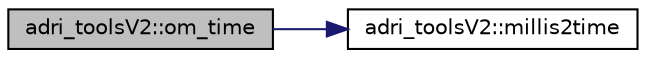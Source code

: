 digraph "adri_toolsV2::om_time"
{
 // LATEX_PDF_SIZE
  edge [fontname="Helvetica",fontsize="10",labelfontname="Helvetica",labelfontsize="10"];
  node [fontname="Helvetica",fontsize="10",shape=record];
  rankdir="LR";
  Node1 [label="adri_toolsV2::om_time",height=0.2,width=0.4,color="black", fillcolor="grey75", style="filled", fontcolor="black",tooltip=" "];
  Node1 -> Node2 [color="midnightblue",fontsize="10",style="solid",fontname="Helvetica"];
  Node2 [label="adri_toolsV2::millis2time",height=0.2,width=0.4,color="black", fillcolor="white", style="filled",URL="$classadri__tools_v2.html#ab7e3a88c1cd221c952d3f1b3ce361cc7",tooltip=" "];
}

